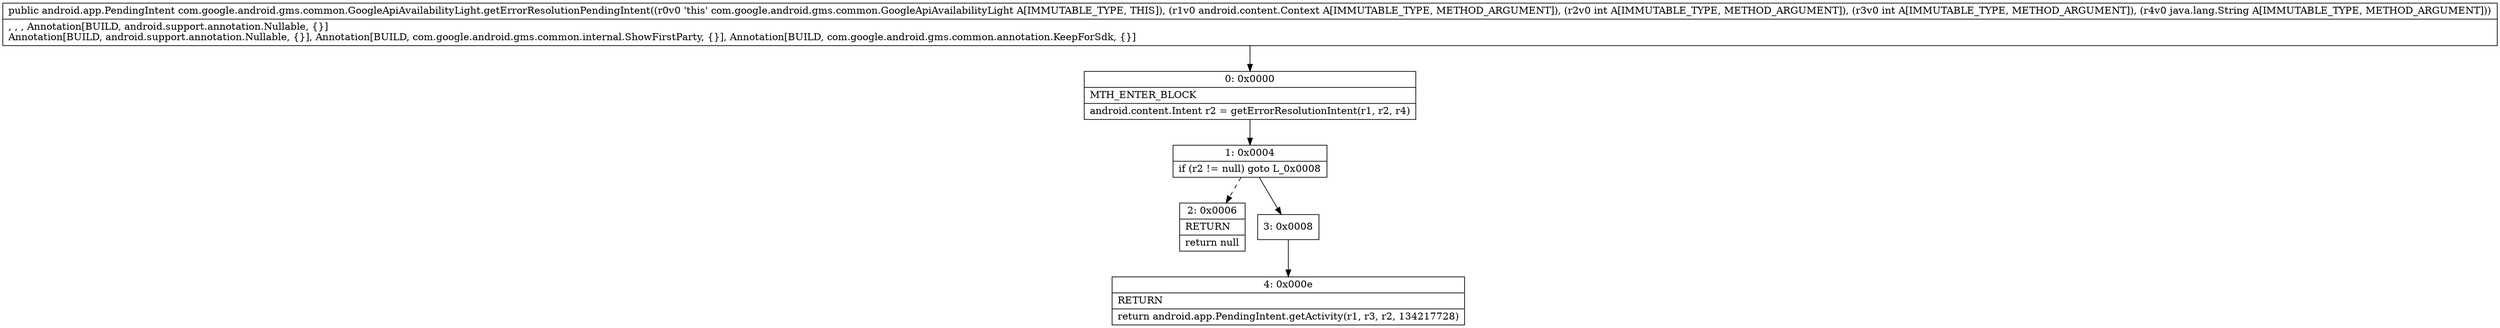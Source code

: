 digraph "CFG forcom.google.android.gms.common.GoogleApiAvailabilityLight.getErrorResolutionPendingIntent(Landroid\/content\/Context;IILjava\/lang\/String;)Landroid\/app\/PendingIntent;" {
Node_0 [shape=record,label="{0\:\ 0x0000|MTH_ENTER_BLOCK\l|android.content.Intent r2 = getErrorResolutionIntent(r1, r2, r4)\l}"];
Node_1 [shape=record,label="{1\:\ 0x0004|if (r2 != null) goto L_0x0008\l}"];
Node_2 [shape=record,label="{2\:\ 0x0006|RETURN\l|return null\l}"];
Node_3 [shape=record,label="{3\:\ 0x0008}"];
Node_4 [shape=record,label="{4\:\ 0x000e|RETURN\l|return android.app.PendingIntent.getActivity(r1, r3, r2, 134217728)\l}"];
MethodNode[shape=record,label="{public android.app.PendingIntent com.google.android.gms.common.GoogleApiAvailabilityLight.getErrorResolutionPendingIntent((r0v0 'this' com.google.android.gms.common.GoogleApiAvailabilityLight A[IMMUTABLE_TYPE, THIS]), (r1v0 android.content.Context A[IMMUTABLE_TYPE, METHOD_ARGUMENT]), (r2v0 int A[IMMUTABLE_TYPE, METHOD_ARGUMENT]), (r3v0 int A[IMMUTABLE_TYPE, METHOD_ARGUMENT]), (r4v0 java.lang.String A[IMMUTABLE_TYPE, METHOD_ARGUMENT]))  | , , , Annotation[BUILD, android.support.annotation.Nullable, \{\}]\lAnnotation[BUILD, android.support.annotation.Nullable, \{\}], Annotation[BUILD, com.google.android.gms.common.internal.ShowFirstParty, \{\}], Annotation[BUILD, com.google.android.gms.common.annotation.KeepForSdk, \{\}]\l}"];
MethodNode -> Node_0;
Node_0 -> Node_1;
Node_1 -> Node_2[style=dashed];
Node_1 -> Node_3;
Node_3 -> Node_4;
}

